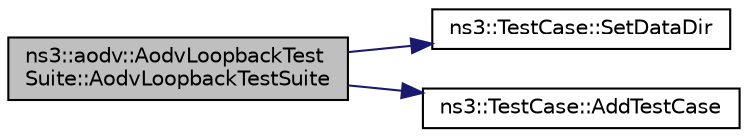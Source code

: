 digraph "ns3::aodv::AodvLoopbackTestSuite::AodvLoopbackTestSuite"
{
  edge [fontname="Helvetica",fontsize="10",labelfontname="Helvetica",labelfontsize="10"];
  node [fontname="Helvetica",fontsize="10",shape=record];
  rankdir="LR";
  Node1 [label="ns3::aodv::AodvLoopbackTest\lSuite::AodvLoopbackTestSuite",height=0.2,width=0.4,color="black", fillcolor="grey75", style="filled", fontcolor="black"];
  Node1 -> Node2 [color="midnightblue",fontsize="10",style="solid"];
  Node2 [label="ns3::TestCase::SetDataDir",height=0.2,width=0.4,color="black", fillcolor="white", style="filled",URL="$dd/d88/classns3_1_1TestCase.html#ab002fb0e5071fcde71a92ca9e8224b23",tooltip="Set the data directory where reference trace files can be found. "];
  Node1 -> Node3 [color="midnightblue",fontsize="10",style="solid"];
  Node3 [label="ns3::TestCase::AddTestCase",height=0.2,width=0.4,color="black", fillcolor="white", style="filled",URL="$dd/d88/classns3_1_1TestCase.html#a3718088e3eefd5d6454569d2e0ddd835",tooltip="Add an individual child TestCase to this test suite. "];
}
